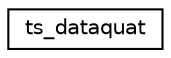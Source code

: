 digraph "Graphical Class Hierarchy"
{
  edge [fontname="Helvetica",fontsize="10",labelfontname="Helvetica",labelfontsize="10"];
  node [fontname="Helvetica",fontsize="10",shape=record];
  rankdir="LR";
  Node1 [label="ts_dataquat",height=0.2,width=0.4,color="black", fillcolor="white", style="filled",URL="$structts__dataquat.html",tooltip="Quaternion angles data. "];
}
